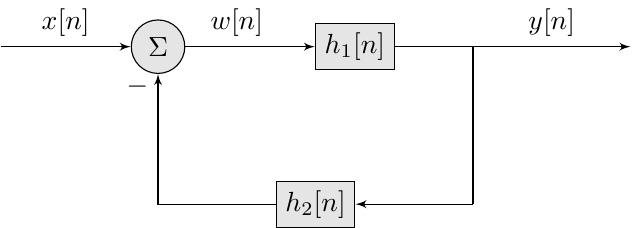 \documentclass{standalone}
\usepackage{tikz}
\usetikzlibrary{calc}
\usetikzlibrary{positioning}
\usetikzlibrary{shapes,arrows,decorations.pathreplacing,decorations.markings}
\tikzstyle{block} = [draw, fill=gray!20, rectangle]
\tikzstyle{sum} = [draw, fill=gray!20, circle, node distance=1cm]
\tikzstyle{input} = [coordinate]
\tikzstyle{output} = [coordinate]
\tikzstyle{pinstyle} = [pin edge={to-,thin,black}]
\usepackage{pgfplots}
 \pgfplotsset{compat=1.13}
 \usepackage{transparent}

\begin{document}
\begin{tikzpicture}[auto, node distance=2cm,>=latex',scale=1, every node/.style={transform shape}]
    % We start by placing the blocks
    \node[block] at (4.5,0) (block1) {$h_1[n]$};

    \node[block] at (4,-2) (block2) {$h_2[n]$};
    \node[shape=coordinate] at (6,-2) (input2) {};

    \node [input, name=input] at (0,0) {};  	
    \node [shape=coordinate, name=conn] at (6,0) {};
    \draw (block1) -- (conn);
    \draw (conn) -- (input2);
    \draw [->] (input2) -- (block2);

    \node [sum, right of=input,node distance=2cm] (sum) {$\Sigma$};
    \draw [->] (block2) -| node[pos=0.95] {$-$} (sum);

    \draw [draw,->] (input) -- node {$x[n]$} (sum);
    \draw [->] (sum) -- (block1);
    \node [output, right of=conn] (output) {};
    \draw [->] (conn) -- node {$y[n]$} (output);
    \draw node at (3,0.3) {$w[n]$};
\end{tikzpicture}

\end{document}
